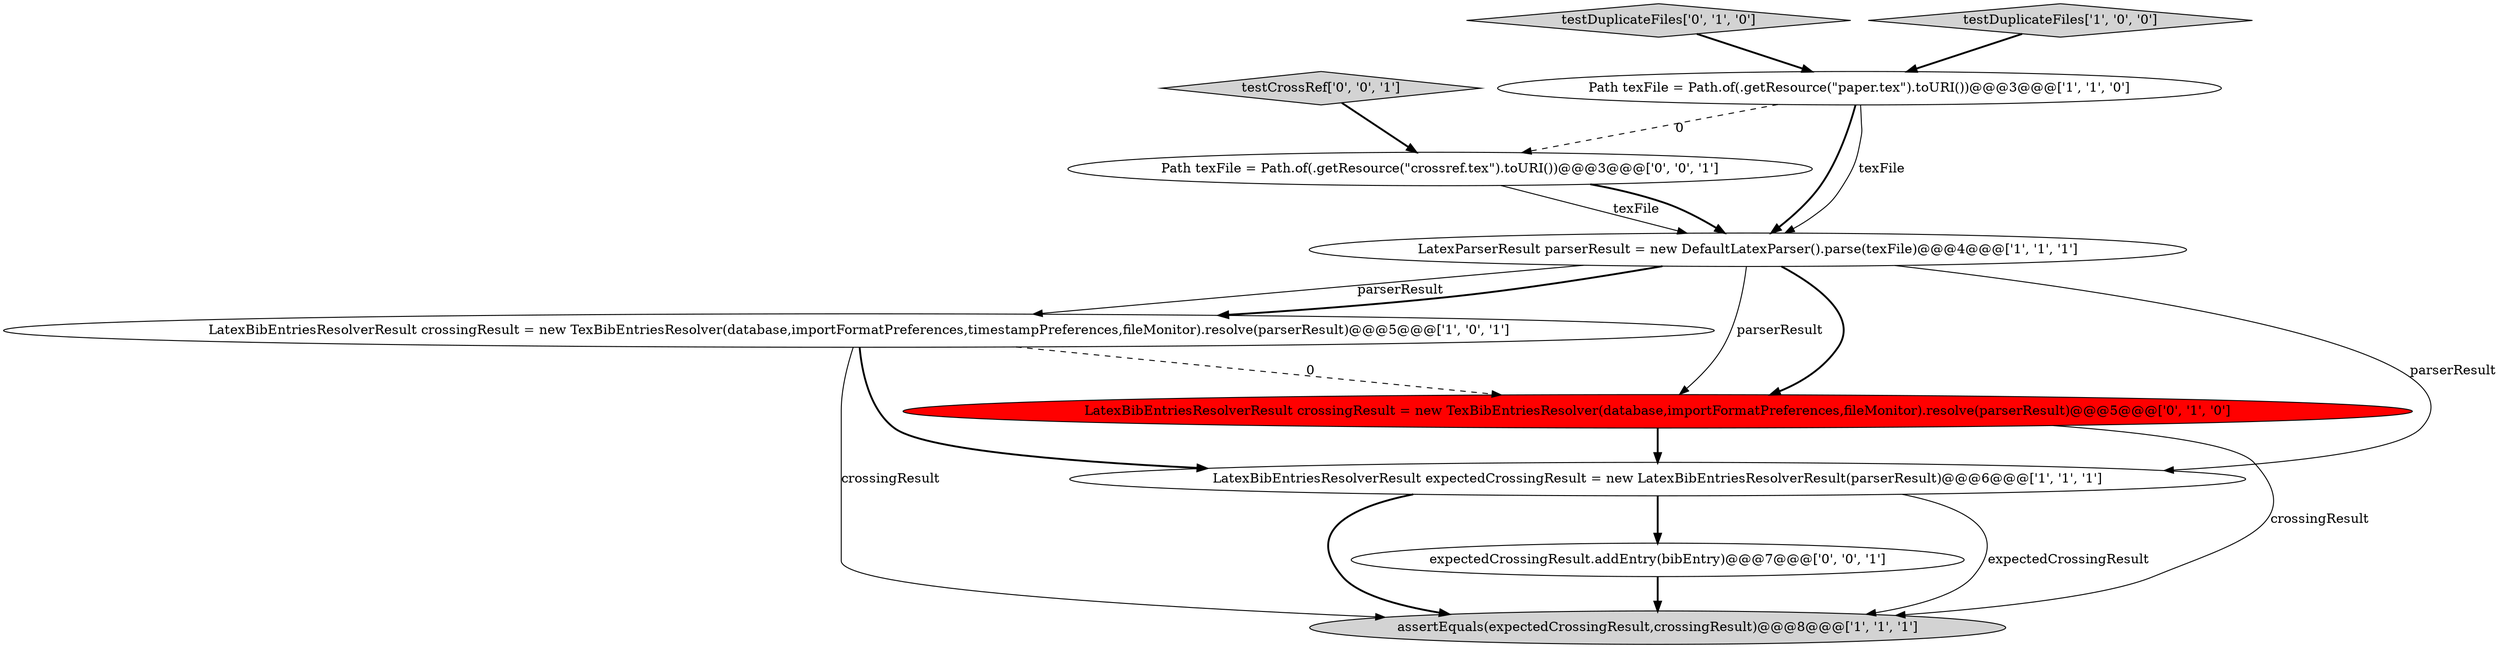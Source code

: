 digraph {
0 [style = filled, label = "LatexParserResult parserResult = new DefaultLatexParser().parse(texFile)@@@4@@@['1', '1', '1']", fillcolor = white, shape = ellipse image = "AAA0AAABBB1BBB"];
7 [style = filled, label = "testDuplicateFiles['0', '1', '0']", fillcolor = lightgray, shape = diamond image = "AAA0AAABBB2BBB"];
1 [style = filled, label = "testDuplicateFiles['1', '0', '0']", fillcolor = lightgray, shape = diamond image = "AAA0AAABBB1BBB"];
2 [style = filled, label = "assertEquals(expectedCrossingResult,crossingResult)@@@8@@@['1', '1', '1']", fillcolor = lightgray, shape = ellipse image = "AAA0AAABBB1BBB"];
9 [style = filled, label = "testCrossRef['0', '0', '1']", fillcolor = lightgray, shape = diamond image = "AAA0AAABBB3BBB"];
8 [style = filled, label = "expectedCrossingResult.addEntry(bibEntry)@@@7@@@['0', '0', '1']", fillcolor = white, shape = ellipse image = "AAA0AAABBB3BBB"];
3 [style = filled, label = "Path texFile = Path.of(.getResource(\"paper.tex\").toURI())@@@3@@@['1', '1', '0']", fillcolor = white, shape = ellipse image = "AAA0AAABBB1BBB"];
4 [style = filled, label = "LatexBibEntriesResolverResult crossingResult = new TexBibEntriesResolver(database,importFormatPreferences,timestampPreferences,fileMonitor).resolve(parserResult)@@@5@@@['1', '0', '1']", fillcolor = white, shape = ellipse image = "AAA0AAABBB1BBB"];
6 [style = filled, label = "LatexBibEntriesResolverResult crossingResult = new TexBibEntriesResolver(database,importFormatPreferences,fileMonitor).resolve(parserResult)@@@5@@@['0', '1', '0']", fillcolor = red, shape = ellipse image = "AAA1AAABBB2BBB"];
5 [style = filled, label = "LatexBibEntriesResolverResult expectedCrossingResult = new LatexBibEntriesResolverResult(parserResult)@@@6@@@['1', '1', '1']", fillcolor = white, shape = ellipse image = "AAA0AAABBB1BBB"];
10 [style = filled, label = "Path texFile = Path.of(.getResource(\"crossref.tex\").toURI())@@@3@@@['0', '0', '1']", fillcolor = white, shape = ellipse image = "AAA0AAABBB3BBB"];
5->8 [style = bold, label=""];
0->6 [style = bold, label=""];
6->2 [style = solid, label="crossingResult"];
4->2 [style = solid, label="crossingResult"];
0->5 [style = solid, label="parserResult"];
1->3 [style = bold, label=""];
9->10 [style = bold, label=""];
4->6 [style = dashed, label="0"];
7->3 [style = bold, label=""];
3->0 [style = bold, label=""];
0->4 [style = solid, label="parserResult"];
10->0 [style = solid, label="texFile"];
5->2 [style = solid, label="expectedCrossingResult"];
6->5 [style = bold, label=""];
5->2 [style = bold, label=""];
8->2 [style = bold, label=""];
0->4 [style = bold, label=""];
0->6 [style = solid, label="parserResult"];
3->0 [style = solid, label="texFile"];
10->0 [style = bold, label=""];
3->10 [style = dashed, label="0"];
4->5 [style = bold, label=""];
}
